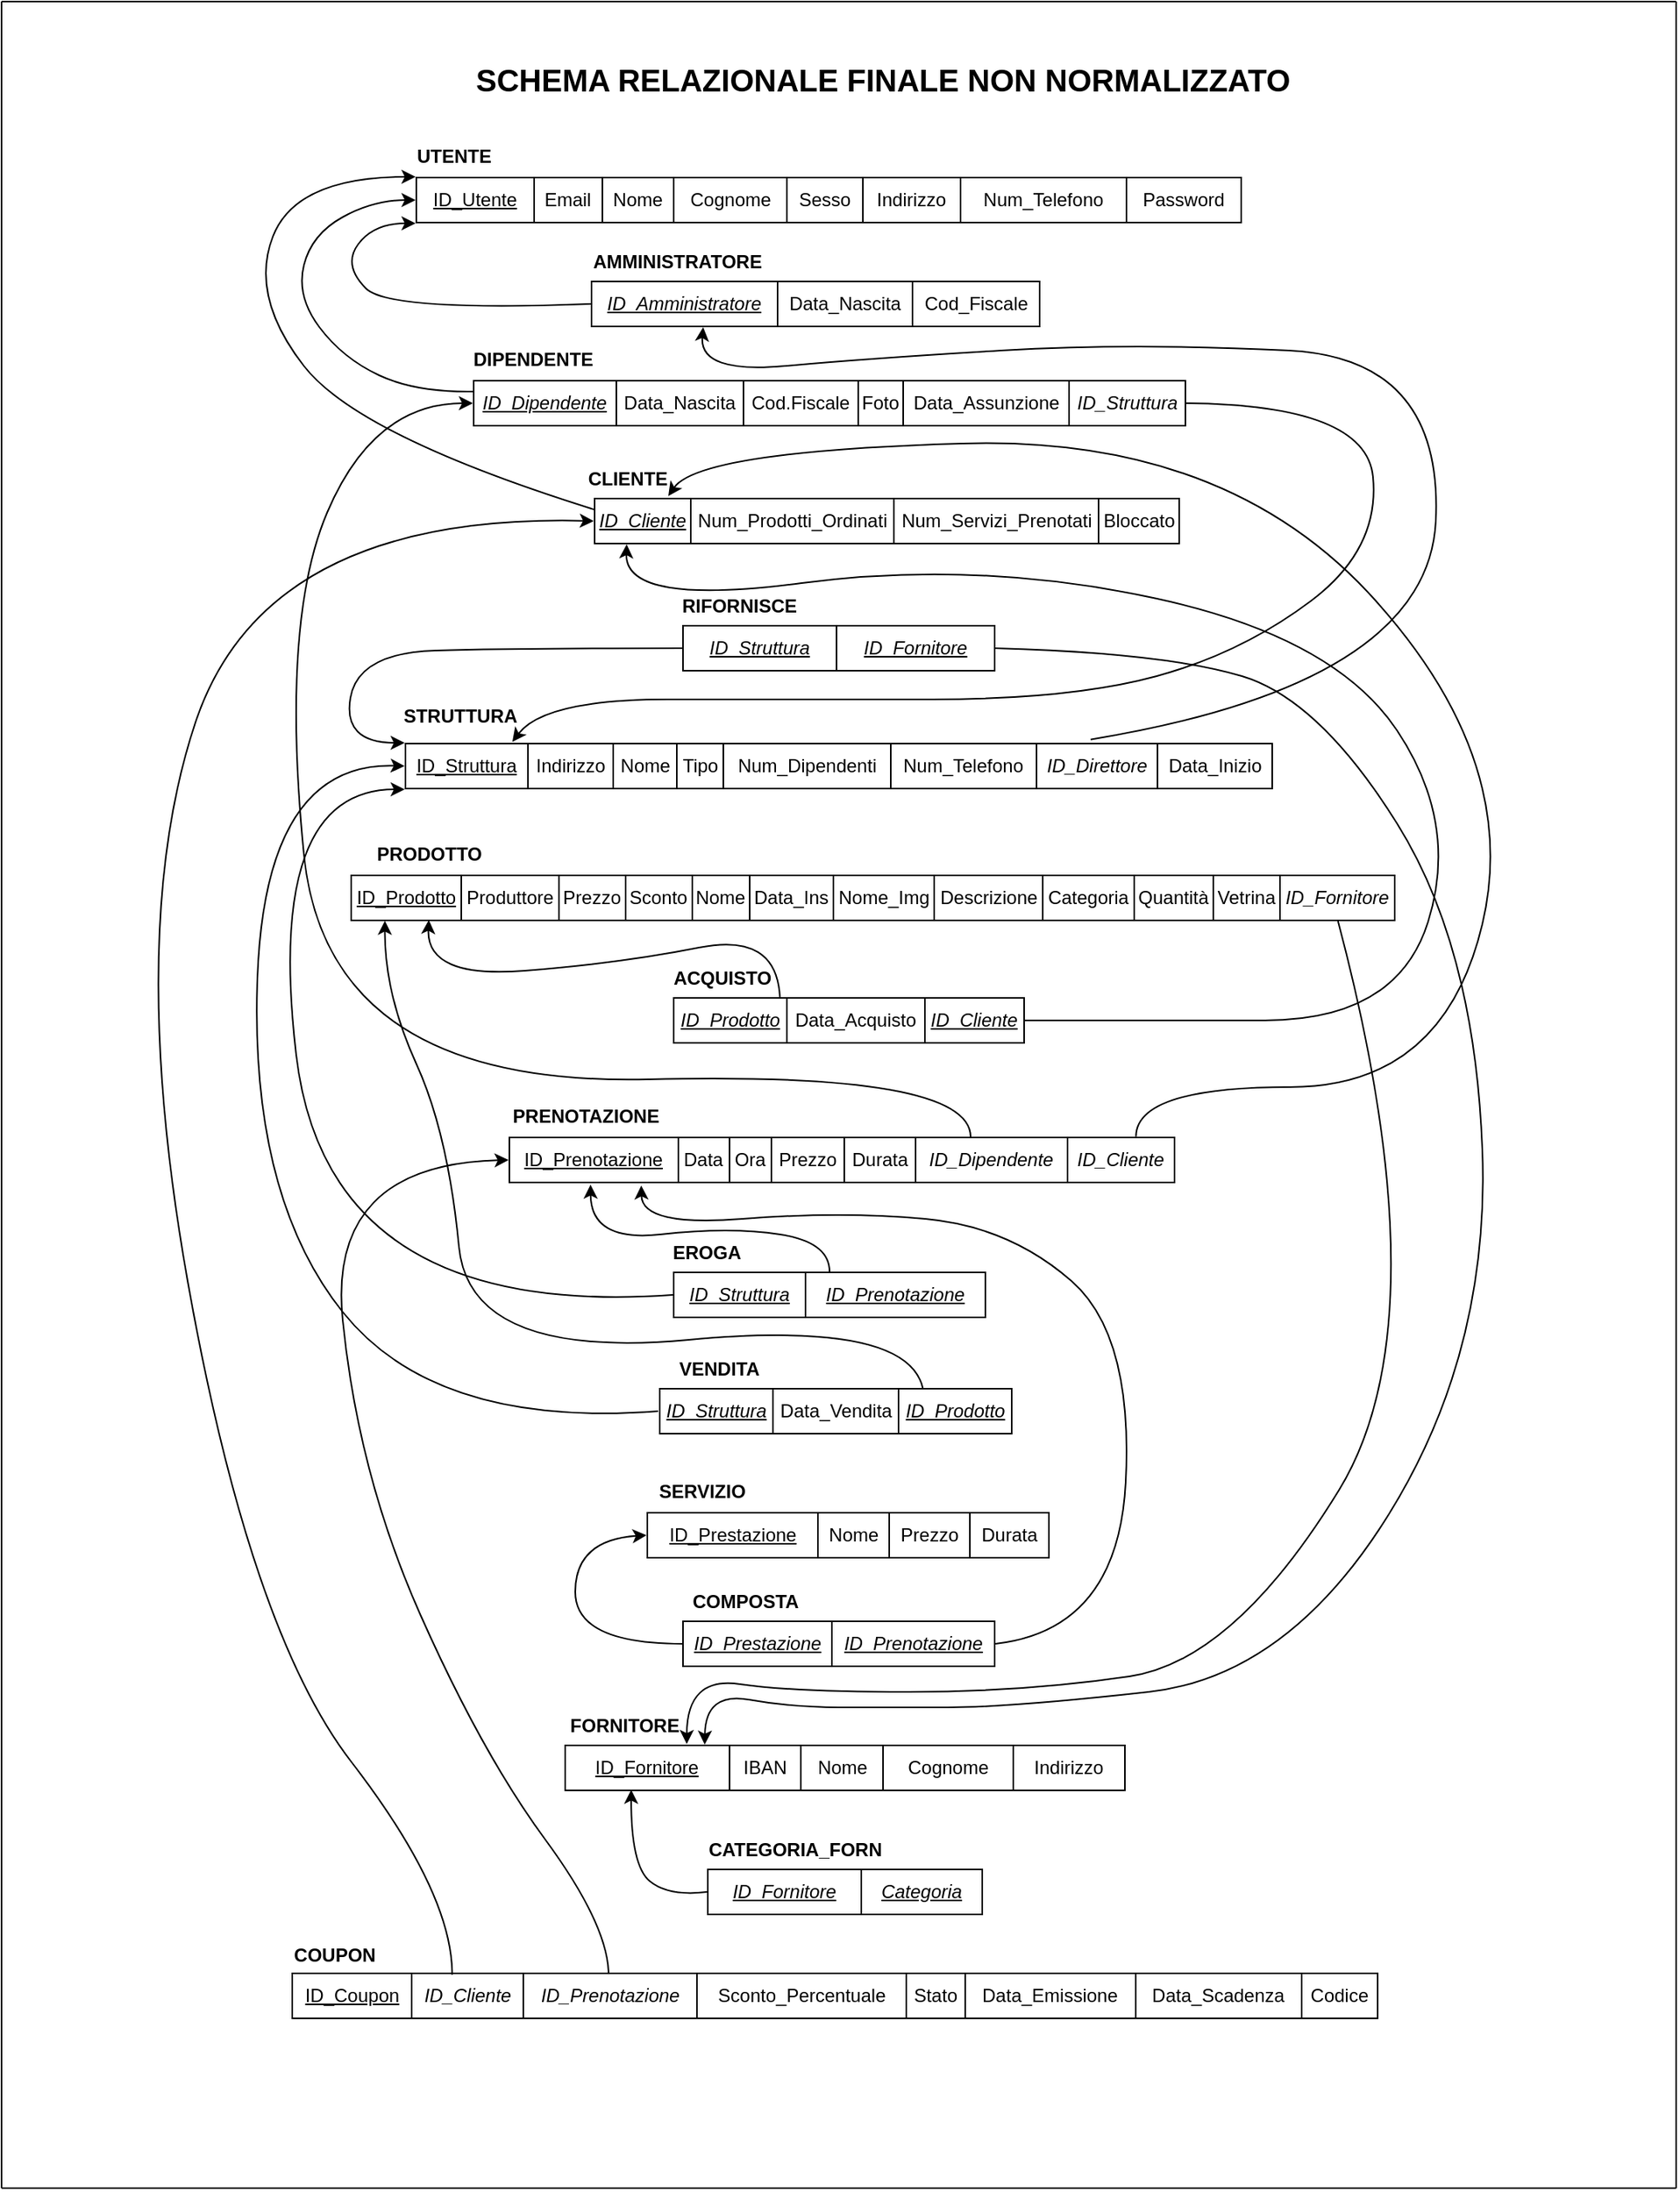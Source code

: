<mxfile version="13.0.9" type="github">
  <diagram id="C5RBs43oDa-KdzZeNtuy" name="Page-1">
    <mxGraphModel dx="1730" dy="970" grid="1" gridSize="10" guides="1" tooltips="1" connect="1" arrows="1" fold="1" page="1" pageScale="1.5" pageWidth="827" pageHeight="1169" math="0" shadow="0" extFonts="Quicksand^https://fonts.googleapis.com/css?family=Quicksand|Gruppo^https://fonts.googleapis.com/css?family=Gruppo|Pompiere^https://fonts.googleapis.com/css?family=Pompiere">
      <root>
        <mxCell id="WIyWlLk6GJQsqaUBKTNV-0" />
        <mxCell id="WIyWlLk6GJQsqaUBKTNV-1" parent="WIyWlLk6GJQsqaUBKTNV-0" />
        <mxCell id="EIEGdvuZ-sx4ZcDznCTi-2" value="&lt;table border=&quot;1&quot; width=&quot;100%&quot; style=&quot;width: 100% ; height: 100% ; border-collapse: collapse ; border: 1px solid rgb(0 , 0 , 0)&quot;&gt;&lt;tbody&gt;&lt;tr&gt;&lt;td&gt;&lt;u&gt;&lt;i&gt;ID_Dipendente&lt;/i&gt;&lt;/u&gt;&lt;/td&gt;&lt;td&gt;Data_Nascita&lt;/td&gt;&lt;td&gt;Cod.Fiscale&lt;/td&gt;&lt;td&gt;Foto&lt;/td&gt;&lt;td&gt;Data_Assunzione&lt;/td&gt;&lt;td&gt;&lt;i&gt;ID_Struttura&lt;/i&gt;&lt;/td&gt;&lt;/tr&gt;&lt;/tbody&gt;&lt;/table&gt;" style="text;html=1;strokeColor=none;fillColor=none;overflow=fill;align=center;" parent="WIyWlLk6GJQsqaUBKTNV-1" vertex="1">
          <mxGeometry x="384" y="284" width="460" height="30" as="geometry" />
        </mxCell>
        <mxCell id="EIEGdvuZ-sx4ZcDznCTi-4" value="&lt;b&gt;DIPENDENTE&lt;/b&gt;" style="text;html=1;strokeColor=none;fillColor=none;align=center;verticalAlign=middle;whiteSpace=wrap;rounded=0;" parent="WIyWlLk6GJQsqaUBKTNV-1" vertex="1">
          <mxGeometry x="403" y="261" width="40" height="20" as="geometry" />
        </mxCell>
        <mxCell id="EIEGdvuZ-sx4ZcDznCTi-5" value="&lt;table border=&quot;1&quot; width=&quot;100%&quot; style=&quot;width: 100% ; height: 100% ; border-collapse: collapse ; border: 1px solid rgb(0 , 0 , 0)&quot;&gt;&lt;tbody&gt;&lt;tr&gt;&lt;td&gt;&lt;u&gt;ID_Struttura&lt;/u&gt;&lt;/td&gt;&lt;td&gt;Indirizzo&lt;/td&gt;&lt;td&gt;Nome&lt;/td&gt;&lt;td&gt;Tipo&lt;/td&gt;&lt;td&gt;Num_Dipendenti&lt;/td&gt;&lt;td&gt;Num_Telefono&lt;/td&gt;&lt;td&gt;&lt;i&gt;ID_Direttore&lt;/i&gt;&lt;/td&gt;&lt;td&gt;Data_Inizio&lt;/td&gt;&lt;/tr&gt;&lt;/tbody&gt;&lt;/table&gt;" style="text;html=1;strokeColor=none;fillColor=none;overflow=fill;align=center;" parent="WIyWlLk6GJQsqaUBKTNV-1" vertex="1">
          <mxGeometry x="340" y="518" width="560" height="30" as="geometry" />
        </mxCell>
        <mxCell id="EIEGdvuZ-sx4ZcDznCTi-8" value="&lt;b&gt;STRUTTURA&lt;/b&gt;" style="text;html=1;strokeColor=none;fillColor=none;align=center;verticalAlign=middle;whiteSpace=wrap;rounded=0;" parent="WIyWlLk6GJQsqaUBKTNV-1" vertex="1">
          <mxGeometry x="356" y="491" width="40" height="20" as="geometry" />
        </mxCell>
        <mxCell id="EIEGdvuZ-sx4ZcDznCTi-9" value="&lt;table border=&quot;1&quot; width=&quot;100%&quot; style=&quot;width: 100% ; height: 100% ; border-collapse: collapse ; border: 1px solid rgb(0 , 0 , 0)&quot;&gt;&lt;tbody&gt;&lt;tr&gt;&lt;td&gt;&lt;u&gt;ID_Prenotazione&lt;/u&gt;&lt;/td&gt;&lt;td&gt;Data&lt;/td&gt;&lt;td&gt;Ora&lt;/td&gt;&lt;td&gt;Prezzo&lt;/td&gt;&lt;td&gt;Durata&lt;/td&gt;&lt;td&gt;&lt;i&gt;ID_Dipendente&lt;/i&gt;&lt;/td&gt;&lt;td&gt;&lt;i&gt;ID_Cliente&lt;/i&gt;&lt;/td&gt;&lt;/tr&gt;&lt;/tbody&gt;&lt;/table&gt;" style="text;html=1;strokeColor=none;fillColor=none;overflow=fill;align=center;" parent="WIyWlLk6GJQsqaUBKTNV-1" vertex="1">
          <mxGeometry x="407" y="772" width="430" height="30" as="geometry" />
        </mxCell>
        <mxCell id="EIEGdvuZ-sx4ZcDznCTi-10" value="&lt;b&gt;PRENOTAZIONE&lt;/b&gt;" style="text;html=1;strokeColor=none;fillColor=none;align=center;verticalAlign=middle;whiteSpace=wrap;rounded=0;" parent="WIyWlLk6GJQsqaUBKTNV-1" vertex="1">
          <mxGeometry x="437" y="749" width="40" height="20" as="geometry" />
        </mxCell>
        <mxCell id="KOET7OHkxtdppqmsKOV2-0" value="&lt;table border=&quot;1&quot; width=&quot;100%&quot; style=&quot;width: 100% ; height: 100% ; border-collapse: collapse ; border: 1px solid rgb(0 , 0 , 0)&quot;&gt;&lt;tbody&gt;&lt;tr&gt;&lt;td&gt;&lt;u&gt;ID_Prestazione&lt;/u&gt;&lt;/td&gt;&lt;td&gt;Nome&lt;/td&gt;&lt;td&gt;Prezzo&lt;/td&gt;&lt;td&gt;Durata&lt;/td&gt;&lt;/tr&gt;&lt;/tbody&gt;&lt;/table&gt;" style="text;html=1;strokeColor=none;fillColor=none;overflow=fill;align=center;" parent="WIyWlLk6GJQsqaUBKTNV-1" vertex="1">
          <mxGeometry x="496" y="1014" width="260" height="30" as="geometry" />
        </mxCell>
        <mxCell id="KOET7OHkxtdppqmsKOV2-1" value="&lt;b&gt;SERVIZIO&lt;/b&gt;" style="text;html=1;strokeColor=none;fillColor=none;align=center;verticalAlign=middle;whiteSpace=wrap;rounded=0;" parent="WIyWlLk6GJQsqaUBKTNV-1" vertex="1">
          <mxGeometry x="512" y="991" width="40" height="20" as="geometry" />
        </mxCell>
        <mxCell id="KOET7OHkxtdppqmsKOV2-4" value="&lt;table style=&quot;width: 100% ; height: 100% ; border-collapse: collapse ; border: 1px solid rgb(0 , 0 , 0)&quot; width=&quot;100%&quot; border=&quot;1&quot;&gt;&lt;tbody&gt;&lt;tr&gt;&lt;td&gt;&lt;u&gt;ID_Coupon&lt;/u&gt;&lt;/td&gt;&lt;td&gt;&lt;i&gt;ID_Cliente&lt;/i&gt;&lt;/td&gt;&lt;td&gt;&lt;i&gt;ID_Prenotazione&lt;/i&gt;&lt;/td&gt;&lt;td&gt;Sconto_Percentuale&lt;/td&gt;&lt;td&gt;Stato&lt;/td&gt;&lt;td&gt;Data_Emissione&lt;/td&gt;&lt;td&gt;Data_Scadenza&lt;/td&gt;&lt;td&gt;Codice&lt;br&gt;&lt;/td&gt;&lt;/tr&gt;&lt;/tbody&gt;&lt;/table&gt;" style="text;html=1;strokeColor=none;fillColor=none;overflow=fill;align=center;" parent="WIyWlLk6GJQsqaUBKTNV-1" vertex="1">
          <mxGeometry x="266.88" y="1311" width="700.75" height="30" as="geometry" />
        </mxCell>
        <mxCell id="KOET7OHkxtdppqmsKOV2-5" value="&lt;b&gt;COUPON&lt;/b&gt;" style="text;html=1;strokeColor=none;fillColor=none;align=center;verticalAlign=middle;whiteSpace=wrap;rounded=0;" parent="WIyWlLk6GJQsqaUBKTNV-1" vertex="1">
          <mxGeometry x="274.88" y="1290" width="40" height="20" as="geometry" />
        </mxCell>
        <mxCell id="KOET7OHkxtdppqmsKOV2-6" value="&lt;table style=&quot;width: 100% ; height: 100% ; border-collapse: collapse ; border: 1px solid rgb(0 , 0 , 0)&quot; width=&quot;100%&quot; border=&quot;1&quot;&gt;&lt;tbody&gt;&lt;tr&gt;&lt;td&gt;&lt;u&gt;&lt;i&gt;ID_Cliente&lt;/i&gt;&lt;/u&gt;&lt;/td&gt;&lt;td&gt;Num_Prodotti_Ordinati&lt;/td&gt;&lt;td&gt;Num_Servizi_Prenotati&lt;/td&gt;&lt;td&gt;Bloccato&lt;/td&gt;&lt;/tr&gt;&lt;/tbody&gt;&lt;/table&gt;" style="text;html=1;strokeColor=none;fillColor=none;overflow=fill;align=center;" parent="WIyWlLk6GJQsqaUBKTNV-1" vertex="1">
          <mxGeometry x="462" y="360" width="378" height="30" as="geometry" />
        </mxCell>
        <mxCell id="KOET7OHkxtdppqmsKOV2-7" value="&lt;b&gt;CLIENTE&lt;/b&gt;" style="text;html=1;strokeColor=none;fillColor=none;align=center;verticalAlign=middle;whiteSpace=wrap;rounded=0;" parent="WIyWlLk6GJQsqaUBKTNV-1" vertex="1">
          <mxGeometry x="463.5" y="338" width="40" height="20" as="geometry" />
        </mxCell>
        <mxCell id="KOET7OHkxtdppqmsKOV2-9" value="&lt;table border=&quot;1&quot; width=&quot;100%&quot; style=&quot;width: 100% ; height: 100% ; border-collapse: collapse ; border: 1px solid rgb(0 , 0 , 0)&quot;&gt;&lt;tbody&gt;&lt;tr&gt;&lt;td&gt;&lt;u&gt;ID_Prodotto&lt;/u&gt;&lt;/td&gt;&lt;td&gt;Produttore&lt;/td&gt;&lt;td&gt;Prezzo&lt;/td&gt;&lt;td&gt;Sconto&lt;/td&gt;&lt;td&gt;Nome&lt;/td&gt;&lt;td&gt;Data_Ins&lt;/td&gt;&lt;td&gt;Nome_Img&lt;/td&gt;&lt;td&gt;Descrizione&lt;/td&gt;&lt;td&gt;Categoria&lt;/td&gt;&lt;td&gt;Quantità&lt;/td&gt;&lt;td&gt;Vetrina&lt;/td&gt;&lt;td&gt;&lt;i&gt;ID_Fornitore&lt;/i&gt;&lt;/td&gt;&lt;/tr&gt;&lt;/tbody&gt;&lt;/table&gt;" style="text;html=1;strokeColor=none;fillColor=none;overflow=fill;align=center;" parent="WIyWlLk6GJQsqaUBKTNV-1" vertex="1">
          <mxGeometry x="305" y="603" width="674" height="30" as="geometry" />
        </mxCell>
        <mxCell id="KOET7OHkxtdppqmsKOV2-10" value="&lt;b&gt;PRODOTTO&lt;/b&gt;" style="text;html=1;strokeColor=none;fillColor=none;align=center;verticalAlign=middle;whiteSpace=wrap;rounded=0;" parent="WIyWlLk6GJQsqaUBKTNV-1" vertex="1">
          <mxGeometry x="336" y="580" width="40" height="20" as="geometry" />
        </mxCell>
        <mxCell id="KOET7OHkxtdppqmsKOV2-11" value="&lt;table border=&quot;1&quot; width=&quot;100%&quot; style=&quot;width: 100% ; height: 100% ; border-collapse: collapse ; border: 1px solid rgb(0 , 0 , 0)&quot;&gt;&lt;tbody&gt;&lt;tr&gt;&lt;td&gt;&lt;u&gt;ID_Fornitore&lt;/u&gt;&lt;/td&gt;&lt;td&gt;IBAN&lt;/td&gt;&lt;td&gt;Nome&lt;/td&gt;&lt;td&gt;Cognome&lt;/td&gt;&lt;td&gt;Indirizzo&lt;/td&gt;&lt;/tr&gt;&lt;/tbody&gt;&lt;/table&gt;" style="text;html=1;strokeColor=none;fillColor=none;overflow=fill;align=center;" parent="WIyWlLk6GJQsqaUBKTNV-1" vertex="1">
          <mxGeometry x="443" y="1164" width="362" height="30" as="geometry" />
        </mxCell>
        <mxCell id="KOET7OHkxtdppqmsKOV2-12" value="&lt;b&gt;FORNITORE&lt;/b&gt;" style="text;html=1;strokeColor=none;fillColor=none;align=center;verticalAlign=middle;whiteSpace=wrap;rounded=0;" parent="WIyWlLk6GJQsqaUBKTNV-1" vertex="1">
          <mxGeometry x="462" y="1142" width="40" height="20" as="geometry" />
        </mxCell>
        <mxCell id="KOET7OHkxtdppqmsKOV2-13" value="" style="curved=1;endArrow=classic;html=1;exitX=0.148;exitY=0.047;exitDx=0;exitDy=0;entryX=0;entryY=0.5;entryDx=0;entryDy=0;exitPerimeter=0;" parent="WIyWlLk6GJQsqaUBKTNV-1" source="KOET7OHkxtdppqmsKOV2-4" target="KOET7OHkxtdppqmsKOV2-6" edge="1">
          <mxGeometry width="50" height="50" relative="1" as="geometry">
            <mxPoint x="270" y="573" as="sourcePoint" />
            <mxPoint x="320" y="523" as="targetPoint" />
            <Array as="points">
              <mxPoint x="371" y="1260" />
              <mxPoint x="240" y="1090" />
              <mxPoint x="160" y="640" />
              <mxPoint x="250" y="370" />
            </Array>
          </mxGeometry>
        </mxCell>
        <mxCell id="KOET7OHkxtdppqmsKOV2-14" value="" style="curved=1;endArrow=none;html=1;entryX=1;entryY=0.5;entryDx=0;entryDy=0;exitX=0.124;exitY=-0.02;exitDx=0;exitDy=0;exitPerimeter=0;endFill=0;startArrow=classic;startFill=1;" parent="WIyWlLk6GJQsqaUBKTNV-1" source="EIEGdvuZ-sx4ZcDznCTi-5" target="EIEGdvuZ-sx4ZcDznCTi-2" edge="1">
          <mxGeometry width="50" height="50" relative="1" as="geometry">
            <mxPoint x="440" y="463" as="sourcePoint" />
            <mxPoint x="940" y="423" as="targetPoint" />
            <Array as="points">
              <mxPoint x="430" y="490" />
              <mxPoint x="590" y="490" />
              <mxPoint x="770" y="490" />
              <mxPoint x="880" y="460" />
              <mxPoint x="969" y="393" />
              <mxPoint x="960" y="300" />
            </Array>
          </mxGeometry>
        </mxCell>
        <mxCell id="KOET7OHkxtdppqmsKOV2-15" value="" style="curved=1;endArrow=classic;html=1;exitX=0.79;exitY=-0.072;exitDx=0;exitDy=0;exitPerimeter=0;entryX=0.25;entryY=1;entryDx=0;entryDy=0;fontColor=#FF0505;strokeColor=#000000;" parent="WIyWlLk6GJQsqaUBKTNV-1" source="EIEGdvuZ-sx4ZcDznCTi-5" target="CbVcJyqTISDlB1ADT2_T-0" edge="1">
          <mxGeometry width="50" height="50" relative="1" as="geometry">
            <mxPoint x="540" y="433" as="sourcePoint" />
            <mxPoint x="590" y="383" as="targetPoint" />
            <Array as="points">
              <mxPoint x="1000" y="480" />
              <mxPoint x="1010" y="270" />
              <mxPoint x="810" y="260" />
              <mxPoint x="640" y="270" />
              <mxPoint x="530" y="280" />
            </Array>
          </mxGeometry>
        </mxCell>
        <mxCell id="IJAy8uQEqMEVMCcrtVZX-0" value="" style="curved=1;endArrow=classic;html=1;strokeColor=#000000;exitX=0.693;exitY=0.006;exitDx=0;exitDy=0;entryX=0;entryY=0.5;entryDx=0;entryDy=0;exitPerimeter=0;" parent="WIyWlLk6GJQsqaUBKTNV-1" source="EIEGdvuZ-sx4ZcDznCTi-9" target="EIEGdvuZ-sx4ZcDznCTi-2" edge="1">
          <mxGeometry width="50" height="50" relative="1" as="geometry">
            <mxPoint x="520" y="613" as="sourcePoint" />
            <mxPoint x="570" y="563" as="targetPoint" />
            <Array as="points">
              <mxPoint x="705" y="730" />
              <mxPoint x="290" y="740" />
              <mxPoint x="260" y="440" />
              <mxPoint x="320" y="299" />
            </Array>
          </mxGeometry>
        </mxCell>
        <mxCell id="IJAy8uQEqMEVMCcrtVZX-1" value="" style="curved=1;endArrow=classic;html=1;strokeColor=#000000;entryX=0.127;entryY=-0.038;entryDx=0;entryDy=0;exitX=0.941;exitY=-0.006;exitDx=0;exitDy=0;exitPerimeter=0;entryPerimeter=0;" parent="WIyWlLk6GJQsqaUBKTNV-1" source="EIEGdvuZ-sx4ZcDznCTi-9" target="KOET7OHkxtdppqmsKOV2-6" edge="1">
          <mxGeometry width="50" height="50" relative="1" as="geometry">
            <mxPoint x="640" y="663" as="sourcePoint" />
            <mxPoint x="380" y="393" as="targetPoint" />
            <Array as="points">
              <mxPoint x="812" y="740" />
              <mxPoint x="1010" y="740" />
              <mxPoint x="1060" y="530" />
              <mxPoint x="870" y="320" />
              <mxPoint x="530" y="330" />
            </Array>
          </mxGeometry>
        </mxCell>
        <mxCell id="IJAy8uQEqMEVMCcrtVZX-2" value="" style="curved=1;endArrow=classic;html=1;strokeColor=#000000;entryX=0.218;entryY=-0.013;entryDx=0;entryDy=0;entryPerimeter=0;exitX=0.945;exitY=1;exitDx=0;exitDy=0;exitPerimeter=0;" parent="WIyWlLk6GJQsqaUBKTNV-1" source="KOET7OHkxtdppqmsKOV2-9" target="KOET7OHkxtdppqmsKOV2-11" edge="1">
          <mxGeometry width="50" height="50" relative="1" as="geometry">
            <mxPoint x="825" y="686" as="sourcePoint" />
            <mxPoint x="840" y="766" as="targetPoint" />
            <Array as="points">
              <mxPoint x="1010" y="890" />
              <mxPoint x="875" y="1110" />
              <mxPoint x="740" y="1130" />
              <mxPoint x="590" y="1130" />
              <mxPoint x="522" y="1120" />
            </Array>
          </mxGeometry>
        </mxCell>
        <mxCell id="IJAy8uQEqMEVMCcrtVZX-3" value="&lt;table border=&quot;1&quot; width=&quot;100%&quot; style=&quot;width: 100% ; height: 100% ; border-collapse: collapse ; border: 1px solid rgb(0 , 0 , 0)&quot;&gt;&lt;tbody&gt;&lt;tr&gt;&lt;td&gt;&lt;u&gt;ID_Struttura&lt;/u&gt;&lt;/td&gt;&lt;td&gt;&lt;u&gt;ID_Prenotazione&lt;/u&gt;&lt;/td&gt;&lt;/tr&gt;&lt;/tbody&gt;&lt;/table&gt;" style="text;html=1;strokeColor=none;fillColor=none;overflow=fill;align=center;fontStyle=2" parent="WIyWlLk6GJQsqaUBKTNV-1" vertex="1">
          <mxGeometry x="513" y="859" width="202" height="30" as="geometry" />
        </mxCell>
        <mxCell id="IJAy8uQEqMEVMCcrtVZX-4" value="&lt;b&gt;EROGA&lt;/b&gt;" style="text;html=1;strokeColor=none;fillColor=none;align=center;verticalAlign=middle;whiteSpace=wrap;rounded=0;" parent="WIyWlLk6GJQsqaUBKTNV-1" vertex="1">
          <mxGeometry x="515" y="837" width="40" height="20" as="geometry" />
        </mxCell>
        <mxCell id="IJAy8uQEqMEVMCcrtVZX-7" value="&lt;table border=&quot;1&quot; width=&quot;100%&quot; style=&quot;width: 100% ; height: 100% ; border-collapse: collapse ; border: 1px solid rgb(0 , 0 , 0)&quot;&gt;&lt;tbody&gt;&lt;tr&gt;&lt;td&gt;&lt;u&gt;ID_Struttura&lt;/u&gt;&lt;/td&gt;&lt;td&gt;&lt;span style=&quot;font-style: normal&quot;&gt;Data_Vendita&lt;/span&gt;&lt;/td&gt;&lt;td&gt;&lt;u&gt;ID_Prodotto&lt;/u&gt;&lt;/td&gt;&lt;/tr&gt;&lt;/tbody&gt;&lt;/table&gt;" style="text;html=1;strokeColor=none;fillColor=none;overflow=fill;align=center;fontStyle=2" parent="WIyWlLk6GJQsqaUBKTNV-1" vertex="1">
          <mxGeometry x="503.5" y="934" width="227.5" height="30" as="geometry" />
        </mxCell>
        <mxCell id="IJAy8uQEqMEVMCcrtVZX-8" value="&lt;b&gt;VENDITA&lt;/b&gt;" style="text;html=1;strokeColor=none;fillColor=none;align=center;verticalAlign=middle;whiteSpace=wrap;rounded=0;" parent="WIyWlLk6GJQsqaUBKTNV-1" vertex="1">
          <mxGeometry x="514.5" y="912" width="55.5" height="20" as="geometry" />
        </mxCell>
        <mxCell id="IJAy8uQEqMEVMCcrtVZX-9" value="" style="curved=1;endArrow=classic;html=1;strokeColor=#000000;entryX=0.123;entryY=1.031;entryDx=0;entryDy=0;entryPerimeter=0;exitX=0.5;exitY=0;exitDx=0;exitDy=0;" parent="WIyWlLk6GJQsqaUBKTNV-1" source="IJAy8uQEqMEVMCcrtVZX-3" target="EIEGdvuZ-sx4ZcDznCTi-9" edge="1">
          <mxGeometry width="50" height="50" relative="1" as="geometry">
            <mxPoint x="600" y="986" as="sourcePoint" />
            <mxPoint x="650" y="936" as="targetPoint" />
            <Array as="points">
              <mxPoint x="614" y="840" />
              <mxPoint x="550" y="830" />
              <mxPoint x="460" y="840" />
            </Array>
          </mxGeometry>
        </mxCell>
        <mxCell id="IJAy8uQEqMEVMCcrtVZX-10" value="" style="curved=1;endArrow=classic;html=1;strokeColor=#000000;exitX=0.75;exitY=0;exitDx=0;exitDy=0;entryX=0.033;entryY=0.991;entryDx=0;entryDy=0;entryPerimeter=0;" parent="WIyWlLk6GJQsqaUBKTNV-1" source="IJAy8uQEqMEVMCcrtVZX-7" target="KOET7OHkxtdppqmsKOV2-9" edge="1">
          <mxGeometry width="50" height="50" relative="1" as="geometry">
            <mxPoint x="300" y="806" as="sourcePoint" />
            <mxPoint x="379" y="630" as="targetPoint" />
            <Array as="points">
              <mxPoint x="664" y="890" />
              <mxPoint x="382" y="916" />
              <mxPoint x="368" y="770" />
              <mxPoint x="327" y="680" />
            </Array>
          </mxGeometry>
        </mxCell>
        <mxCell id="IJAy8uQEqMEVMCcrtVZX-11" value="" style="curved=1;endArrow=classic;html=1;strokeColor=#000000;entryX=0;entryY=1;entryDx=0;entryDy=0;exitX=0;exitY=0.5;exitDx=0;exitDy=0;" parent="WIyWlLk6GJQsqaUBKTNV-1" source="IJAy8uQEqMEVMCcrtVZX-3" target="EIEGdvuZ-sx4ZcDznCTi-5" edge="1">
          <mxGeometry width="50" height="50" relative="1" as="geometry">
            <mxPoint x="290" y="786" as="sourcePoint" />
            <mxPoint x="340" y="736" as="targetPoint" />
            <Array as="points">
              <mxPoint x="290" y="890" />
              <mxPoint x="250" y="548" />
            </Array>
          </mxGeometry>
        </mxCell>
        <mxCell id="IJAy8uQEqMEVMCcrtVZX-12" value="" style="curved=1;endArrow=classic;html=1;strokeColor=#000000;exitX=0;exitY=0.5;exitDx=0;exitDy=0;entryX=0;entryY=0.5;entryDx=0;entryDy=0;fillColor=#6a00ff;" parent="WIyWlLk6GJQsqaUBKTNV-1" source="IJAy8uQEqMEVMCcrtVZX-7" target="EIEGdvuZ-sx4ZcDznCTi-5" edge="1">
          <mxGeometry width="50" height="50" relative="1" as="geometry">
            <mxPoint x="280" y="896" as="sourcePoint" />
            <mxPoint x="330" y="846" as="targetPoint" />
            <Array as="points">
              <mxPoint x="360" y="960" />
              <mxPoint x="240" y="810" />
              <mxPoint x="250" y="530" />
            </Array>
          </mxGeometry>
        </mxCell>
        <mxCell id="IJAy8uQEqMEVMCcrtVZX-13" value="&lt;table border=&quot;1&quot; width=&quot;100%&quot; style=&quot;width: 100% ; height: 100% ; border-collapse: collapse ; border: 1px solid rgb(0 , 0 , 0)&quot;&gt;&lt;tbody&gt;&lt;tr&gt;&lt;td&gt;&lt;u&gt;ID_Prodotto&lt;/u&gt;&lt;/td&gt;&lt;td&gt;&lt;span style=&quot;font-style: normal&quot;&gt;Data_Acquisto&lt;/span&gt;&lt;/td&gt;&lt;td&gt;&lt;u&gt;ID_Cliente&lt;/u&gt;&lt;/td&gt;&lt;/tr&gt;&lt;/tbody&gt;&lt;/table&gt;" style="text;html=1;strokeColor=none;fillColor=none;overflow=fill;align=center;fontStyle=2" parent="WIyWlLk6GJQsqaUBKTNV-1" vertex="1">
          <mxGeometry x="513" y="682" width="227" height="30" as="geometry" />
        </mxCell>
        <mxCell id="IJAy8uQEqMEVMCcrtVZX-14" value="&lt;b&gt;ACQUISTO&lt;/b&gt;" style="text;html=1;strokeColor=none;fillColor=none;align=center;verticalAlign=middle;whiteSpace=wrap;rounded=0;" parent="WIyWlLk6GJQsqaUBKTNV-1" vertex="1">
          <mxGeometry x="525" y="660" width="40" height="20" as="geometry" />
        </mxCell>
        <mxCell id="IJAy8uQEqMEVMCcrtVZX-17" value="" style="curved=1;endArrow=classic;html=1;strokeColor=#000000;entryX=0.075;entryY=0.973;entryDx=0;entryDy=0;entryPerimeter=0;exitX=0.304;exitY=0.007;exitDx=0;exitDy=0;exitPerimeter=0;" parent="WIyWlLk6GJQsqaUBKTNV-1" source="IJAy8uQEqMEVMCcrtVZX-13" target="KOET7OHkxtdppqmsKOV2-9" edge="1">
          <mxGeometry width="50" height="50" relative="1" as="geometry">
            <mxPoint x="440" y="763" as="sourcePoint" />
            <mxPoint x="490" y="713" as="targetPoint" />
            <Array as="points">
              <mxPoint x="580" y="640" />
              <mxPoint x="480" y="660" />
              <mxPoint x="354" y="670" />
            </Array>
          </mxGeometry>
        </mxCell>
        <mxCell id="IJAy8uQEqMEVMCcrtVZX-18" value="" style="curved=1;endArrow=classic;html=1;strokeColor=#000000;entryX=0.056;entryY=1;entryDx=0;entryDy=0;exitX=1;exitY=0.5;exitDx=0;exitDy=0;fillColor=#647687;entryPerimeter=0;" parent="WIyWlLk6GJQsqaUBKTNV-1" source="IJAy8uQEqMEVMCcrtVZX-13" target="KOET7OHkxtdppqmsKOV2-6" edge="1">
          <mxGeometry width="50" height="50" relative="1" as="geometry">
            <mxPoint x="740" y="670" as="sourcePoint" />
            <mxPoint x="790" y="620" as="targetPoint" />
            <Array as="points">
              <mxPoint x="810" y="697" />
              <mxPoint x="980" y="697" />
              <mxPoint x="1020" y="570" />
              <mxPoint x="940" y="450" />
              <mxPoint x="710" y="400" />
              <mxPoint x="482" y="430" />
            </Array>
          </mxGeometry>
        </mxCell>
        <mxCell id="IJAy8uQEqMEVMCcrtVZX-19" value="&lt;table border=&quot;1&quot; width=&quot;100%&quot; style=&quot;width: 100% ; height: 100% ; border-collapse: collapse ; border: 1px solid rgb(0 , 0 , 0)&quot;&gt;&lt;tbody&gt;&lt;tr&gt;&lt;td&gt;&lt;u&gt;ID_Struttura&lt;/u&gt;&lt;/td&gt;&lt;td&gt;&lt;u&gt;ID_Fornitore&lt;/u&gt;&lt;/td&gt;&lt;/tr&gt;&lt;/tbody&gt;&lt;/table&gt;" style="text;html=1;strokeColor=none;fillColor=none;overflow=fill;align=center;fontStyle=2" parent="WIyWlLk6GJQsqaUBKTNV-1" vertex="1">
          <mxGeometry x="519" y="442" width="202" height="30" as="geometry" />
        </mxCell>
        <mxCell id="IJAy8uQEqMEVMCcrtVZX-20" value="&lt;b&gt;RIFORNISCE&lt;/b&gt;" style="text;html=1;strokeColor=none;fillColor=none;align=center;verticalAlign=middle;whiteSpace=wrap;rounded=0;" parent="WIyWlLk6GJQsqaUBKTNV-1" vertex="1">
          <mxGeometry x="536" y="420" width="40" height="20" as="geometry" />
        </mxCell>
        <mxCell id="IJAy8uQEqMEVMCcrtVZX-22" value="" style="curved=1;endArrow=classic;html=1;strokeColor=#000000;entryX=0;entryY=0;entryDx=0;entryDy=0;exitX=0;exitY=0.5;exitDx=0;exitDy=0;" parent="WIyWlLk6GJQsqaUBKTNV-1" source="IJAy8uQEqMEVMCcrtVZX-19" target="EIEGdvuZ-sx4ZcDznCTi-5" edge="1">
          <mxGeometry width="50" height="50" relative="1" as="geometry">
            <mxPoint x="290" y="560" as="sourcePoint" />
            <mxPoint x="340" y="510" as="targetPoint" />
            <Array as="points">
              <mxPoint x="410" y="457" />
              <mxPoint x="310" y="460" />
              <mxPoint x="300" y="518" />
            </Array>
          </mxGeometry>
        </mxCell>
        <mxCell id="IJAy8uQEqMEVMCcrtVZX-23" value="" style="curved=1;endArrow=classic;html=1;strokeColor=#000000;exitX=1;exitY=0.5;exitDx=0;exitDy=0;entryX=0.25;entryY=0;entryDx=0;entryDy=0;fillColor=#fa6800;" parent="WIyWlLk6GJQsqaUBKTNV-1" source="IJAy8uQEqMEVMCcrtVZX-19" target="KOET7OHkxtdppqmsKOV2-11" edge="1">
          <mxGeometry width="50" height="50" relative="1" as="geometry">
            <mxPoint x="910" y="850" as="sourcePoint" />
            <mxPoint x="1090" y="850" as="targetPoint" />
            <Array as="points">
              <mxPoint x="830" y="460" />
              <mxPoint x="930" y="490" />
              <mxPoint x="1030" y="650" />
              <mxPoint x="1040" y="910" />
              <mxPoint x="910" y="1120" />
              <mxPoint x="730" y="1140" />
              <mxPoint x="650" y="1140" />
              <mxPoint x="590" y="1140" />
              <mxPoint x="534" y="1130" />
            </Array>
          </mxGeometry>
        </mxCell>
        <mxCell id="IJAy8uQEqMEVMCcrtVZX-24" value="&lt;table border=&quot;1&quot; width=&quot;100%&quot; style=&quot;width: 100% ; height: 100% ; border-collapse: collapse ; border: 1px solid rgb(0 , 0 , 0)&quot;&gt;&lt;tbody&gt;&lt;tr&gt;&lt;td&gt;&lt;u&gt;ID_Prestazione&lt;/u&gt;&lt;/td&gt;&lt;td&gt;&lt;u&gt;ID_Prenotazione&lt;/u&gt;&lt;/td&gt;&lt;/tr&gt;&lt;/tbody&gt;&lt;/table&gt;" style="text;html=1;strokeColor=none;fillColor=none;overflow=fill;align=center;fontStyle=2" parent="WIyWlLk6GJQsqaUBKTNV-1" vertex="1">
          <mxGeometry x="519" y="1084" width="202" height="30" as="geometry" />
        </mxCell>
        <mxCell id="IJAy8uQEqMEVMCcrtVZX-25" value="&lt;b&gt;COMPOSTA&lt;/b&gt;" style="text;html=1;strokeColor=none;fillColor=none;align=center;verticalAlign=middle;whiteSpace=wrap;rounded=0;" parent="WIyWlLk6GJQsqaUBKTNV-1" vertex="1">
          <mxGeometry x="515" y="1062" width="90" height="20" as="geometry" />
        </mxCell>
        <mxCell id="IJAy8uQEqMEVMCcrtVZX-26" value="" style="curved=1;endArrow=none;html=1;strokeColor=#000000;entryX=0;entryY=0.5;entryDx=0;entryDy=0;exitX=0;exitY=0.5;exitDx=0;exitDy=0;endFill=0;startArrow=classic;startFill=1;" parent="WIyWlLk6GJQsqaUBKTNV-1" source="KOET7OHkxtdppqmsKOV2-0" target="IJAy8uQEqMEVMCcrtVZX-24" edge="1">
          <mxGeometry width="50" height="50" relative="1" as="geometry">
            <mxPoint x="260" y="1252" as="sourcePoint" />
            <mxPoint x="310" y="1202" as="targetPoint" />
            <Array as="points">
              <mxPoint x="450" y="1032" />
              <mxPoint x="450" y="1099" />
            </Array>
          </mxGeometry>
        </mxCell>
        <mxCell id="IJAy8uQEqMEVMCcrtVZX-27" value="" style="curved=1;endArrow=classic;html=1;strokeColor=#000000;exitX=1;exitY=0.5;exitDx=0;exitDy=0;entryX=0.199;entryY=1.049;entryDx=0;entryDy=0;fillColor=#e3c800;entryPerimeter=0;" parent="WIyWlLk6GJQsqaUBKTNV-1" source="IJAy8uQEqMEVMCcrtVZX-24" target="EIEGdvuZ-sx4ZcDznCTi-9" edge="1">
          <mxGeometry width="50" height="50" relative="1" as="geometry">
            <mxPoint x="710" y="1060" as="sourcePoint" />
            <mxPoint x="760" y="1010" as="targetPoint" />
            <Array as="points">
              <mxPoint x="800" y="1090" />
              <mxPoint x="810" y="900" />
              <mxPoint x="730" y="830" />
              <mxPoint x="622" y="820" />
              <mxPoint x="493" y="830" />
            </Array>
          </mxGeometry>
        </mxCell>
        <mxCell id="IJAy8uQEqMEVMCcrtVZX-28" value="&lt;table border=&quot;1&quot; width=&quot;100%&quot; style=&quot;width: 100% ; height: 100% ; border-collapse: collapse ; border: 1px solid rgb(0 , 0 , 0)&quot;&gt;&lt;tbody&gt;&lt;tr&gt;&lt;td&gt;&lt;u&gt;ID_Fornitore&lt;/u&gt;&lt;/td&gt;&lt;td&gt;&lt;u&gt;Categoria&lt;/u&gt;&lt;/td&gt;&lt;/tr&gt;&lt;/tbody&gt;&lt;/table&gt;" style="text;html=1;strokeColor=none;fillColor=none;overflow=fill;align=center;fontStyle=2" parent="WIyWlLk6GJQsqaUBKTNV-1" vertex="1">
          <mxGeometry x="535" y="1244" width="178" height="30" as="geometry" />
        </mxCell>
        <mxCell id="IJAy8uQEqMEVMCcrtVZX-29" value="&lt;b&gt;CATEGORIA_FORN&lt;/b&gt;" style="text;html=1;strokeColor=none;fillColor=none;align=center;verticalAlign=middle;whiteSpace=wrap;rounded=0;" parent="WIyWlLk6GJQsqaUBKTNV-1" vertex="1">
          <mxGeometry x="531" y="1222" width="122" height="20" as="geometry" />
        </mxCell>
        <mxCell id="IJAy8uQEqMEVMCcrtVZX-30" value="" style="curved=1;endArrow=classic;html=1;strokeColor=#000000;entryX=0.119;entryY=0.97;entryDx=0;entryDy=0;exitX=0;exitY=0.5;exitDx=0;exitDy=0;entryPerimeter=0;" parent="WIyWlLk6GJQsqaUBKTNV-1" source="IJAy8uQEqMEVMCcrtVZX-28" target="KOET7OHkxtdppqmsKOV2-11" edge="1">
          <mxGeometry width="50" height="50" relative="1" as="geometry">
            <mxPoint x="280" y="1372" as="sourcePoint" />
            <mxPoint x="330" y="1322" as="targetPoint" />
            <Array as="points">
              <mxPoint x="510" y="1262" />
              <mxPoint x="486" y="1242" />
            </Array>
          </mxGeometry>
        </mxCell>
        <mxCell id="CbVcJyqTISDlB1ADT2_T-0" value="&lt;table border=&quot;1&quot; width=&quot;100%&quot; style=&quot;width: 100% ; height: 100% ; border-collapse: collapse ; border: 1px solid rgb(0 , 0 , 0)&quot;&gt;&lt;tbody&gt;&lt;tr&gt;&lt;td&gt;&lt;u&gt;&lt;i&gt;ID_Amministratore&lt;/i&gt;&lt;/u&gt;&lt;/td&gt;&lt;td&gt;Data_Nascita&lt;/td&gt;&lt;td&gt;Cod_Fiscale&lt;/td&gt;&lt;/tr&gt;&lt;/tbody&gt;&lt;/table&gt;" style="text;html=1;strokeColor=none;fillColor=none;overflow=fill;align=center;" parent="WIyWlLk6GJQsqaUBKTNV-1" vertex="1">
          <mxGeometry x="460" y="220" width="290" height="30" as="geometry" />
        </mxCell>
        <mxCell id="CbVcJyqTISDlB1ADT2_T-1" value="&lt;b&gt;AMMINISTRATORE&lt;/b&gt;" style="text;html=1;strokeColor=none;fillColor=none;align=center;verticalAlign=middle;whiteSpace=wrap;rounded=0;" parent="WIyWlLk6GJQsqaUBKTNV-1" vertex="1">
          <mxGeometry x="496" y="198" width="40" height="20" as="geometry" />
        </mxCell>
        <mxCell id="CbVcJyqTISDlB1ADT2_T-2" value="&lt;table border=&quot;1&quot; width=&quot;100%&quot; style=&quot;width: 100% ; height: 100% ; border-collapse: collapse ; border: 1px solid rgb(0 , 0 , 0)&quot;&gt;&lt;tbody&gt;&lt;tr&gt;&lt;td&gt;&lt;u&gt;ID_Utente&lt;/u&gt;&lt;/td&gt;&lt;td&gt;Email&lt;/td&gt;&lt;td&gt;Nome&lt;/td&gt;&lt;td&gt;Cognome&lt;/td&gt;&lt;td&gt;Sesso&lt;/td&gt;&lt;td&gt;Indirizzo&lt;/td&gt;&lt;td&gt;Num_Telefono&lt;/td&gt;&lt;td&gt;Password&lt;/td&gt;&lt;/tr&gt;&lt;/tbody&gt;&lt;/table&gt;" style="text;html=1;strokeColor=none;fillColor=none;overflow=fill;align=center;" parent="WIyWlLk6GJQsqaUBKTNV-1" vertex="1">
          <mxGeometry x="347" y="153" width="533" height="30" as="geometry" />
        </mxCell>
        <mxCell id="CbVcJyqTISDlB1ADT2_T-3" value="&lt;b&gt;UTENTE&lt;/b&gt;" style="text;html=1;strokeColor=none;fillColor=none;align=center;verticalAlign=middle;whiteSpace=wrap;rounded=0;" parent="WIyWlLk6GJQsqaUBKTNV-1" vertex="1">
          <mxGeometry x="352" y="130" width="40" height="20" as="geometry" />
        </mxCell>
        <mxCell id="CbVcJyqTISDlB1ADT2_T-5" value="" style="curved=1;endArrow=classic;html=1;entryX=0;entryY=1;entryDx=0;entryDy=0;exitX=0;exitY=0.5;exitDx=0;exitDy=0;" parent="WIyWlLk6GJQsqaUBKTNV-1" source="CbVcJyqTISDlB1ADT2_T-0" target="CbVcJyqTISDlB1ADT2_T-2" edge="1">
          <mxGeometry width="50" height="50" relative="1" as="geometry">
            <mxPoint x="290" y="260" as="sourcePoint" />
            <mxPoint x="340" y="210" as="targetPoint" />
            <Array as="points">
              <mxPoint x="330" y="240" />
              <mxPoint x="300" y="210" />
              <mxPoint x="320" y="183" />
            </Array>
          </mxGeometry>
        </mxCell>
        <mxCell id="CbVcJyqTISDlB1ADT2_T-6" value="" style="curved=1;endArrow=classic;html=1;entryX=0;entryY=0.5;entryDx=0;entryDy=0;exitX=0;exitY=0.25;exitDx=0;exitDy=0;" parent="WIyWlLk6GJQsqaUBKTNV-1" source="EIEGdvuZ-sx4ZcDznCTi-2" target="CbVcJyqTISDlB1ADT2_T-2" edge="1">
          <mxGeometry width="50" height="50" relative="1" as="geometry">
            <mxPoint x="270" y="310" as="sourcePoint" />
            <mxPoint x="320" y="260" as="targetPoint" />
            <Array as="points">
              <mxPoint x="347" y="292" />
              <mxPoint x="300" y="270" />
              <mxPoint x="270" y="230" />
              <mxPoint x="280" y="190" />
              <mxPoint x="320" y="168" />
            </Array>
          </mxGeometry>
        </mxCell>
        <mxCell id="CbVcJyqTISDlB1ADT2_T-7" value="" style="curved=1;endArrow=classic;html=1;entryX=0;entryY=0;entryDx=0;entryDy=0;exitX=0;exitY=0.25;exitDx=0;exitDy=0;" parent="WIyWlLk6GJQsqaUBKTNV-1" source="KOET7OHkxtdppqmsKOV2-6" target="CbVcJyqTISDlB1ADT2_T-2" edge="1">
          <mxGeometry width="50" height="50" relative="1" as="geometry">
            <mxPoint x="260" y="300" as="sourcePoint" />
            <mxPoint x="310" y="250" as="targetPoint" />
            <Array as="points">
              <mxPoint x="310" y="320" />
              <mxPoint x="240" y="230" />
              <mxPoint x="270" y="153" />
            </Array>
          </mxGeometry>
        </mxCell>
        <mxCell id="CbVcJyqTISDlB1ADT2_T-9" value="&lt;b&gt;&lt;font style=&quot;font-size: 20px&quot;&gt;SCHEMA RELAZIONALE FINALE NON NORMALIZZATO&lt;/font&gt;&lt;/b&gt;" style="text;html=1;strokeColor=none;fillColor=none;align=left;verticalAlign=middle;whiteSpace=wrap;rounded=0;" parent="WIyWlLk6GJQsqaUBKTNV-1" vertex="1">
          <mxGeometry x="384" y="80" width="606" height="20" as="geometry" />
        </mxCell>
        <mxCell id="CbVcJyqTISDlB1ADT2_T-19" value="" style="endArrow=none;html=1;rounded=0;strokeColor=#000000;" parent="WIyWlLk6GJQsqaUBKTNV-1" edge="1">
          <mxGeometry relative="1" as="geometry">
            <mxPoint x="80" y="1450" as="sourcePoint" />
            <mxPoint x="80" y="40" as="targetPoint" />
          </mxGeometry>
        </mxCell>
        <mxCell id="CbVcJyqTISDlB1ADT2_T-20" value="" style="endArrow=none;html=1;rounded=0;strokeColor=#000000;" parent="WIyWlLk6GJQsqaUBKTNV-1" edge="1">
          <mxGeometry relative="1" as="geometry">
            <mxPoint x="80" y="40" as="sourcePoint" />
            <mxPoint x="1160" y="40" as="targetPoint" />
          </mxGeometry>
        </mxCell>
        <mxCell id="CbVcJyqTISDlB1ADT2_T-21" value="" style="endArrow=none;html=1;rounded=0;strokeColor=#000000;" parent="WIyWlLk6GJQsqaUBKTNV-1" edge="1">
          <mxGeometry relative="1" as="geometry">
            <mxPoint x="1160" y="1450" as="sourcePoint" />
            <mxPoint x="1160" y="40" as="targetPoint" />
          </mxGeometry>
        </mxCell>
        <mxCell id="CbVcJyqTISDlB1ADT2_T-22" value="" style="endArrow=none;html=1;rounded=0;strokeColor=#000000;" parent="WIyWlLk6GJQsqaUBKTNV-1" edge="1">
          <mxGeometry relative="1" as="geometry">
            <mxPoint x="80" y="1450" as="sourcePoint" />
            <mxPoint x="1160" y="1450" as="targetPoint" />
          </mxGeometry>
        </mxCell>
        <mxCell id="P5vwJX5uKKcKpopHVMOV-1" value="" style="curved=1;endArrow=classic;html=1;exitX=0.292;exitY=0.027;exitDx=0;exitDy=0;exitPerimeter=0;entryX=0;entryY=0.5;entryDx=0;entryDy=0;" parent="WIyWlLk6GJQsqaUBKTNV-1" source="KOET7OHkxtdppqmsKOV2-4" target="EIEGdvuZ-sx4ZcDznCTi-9" edge="1">
          <mxGeometry width="50" height="50" relative="1" as="geometry">
            <mxPoint x="370" y="1080" as="sourcePoint" />
            <mxPoint x="400" y="800" as="targetPoint" />
            <Array as="points">
              <mxPoint x="471" y="1280" />
              <mxPoint x="390" y="1170" />
              <mxPoint x="310" y="990" />
              <mxPoint x="290" y="790" />
            </Array>
          </mxGeometry>
        </mxCell>
      </root>
    </mxGraphModel>
  </diagram>
</mxfile>
